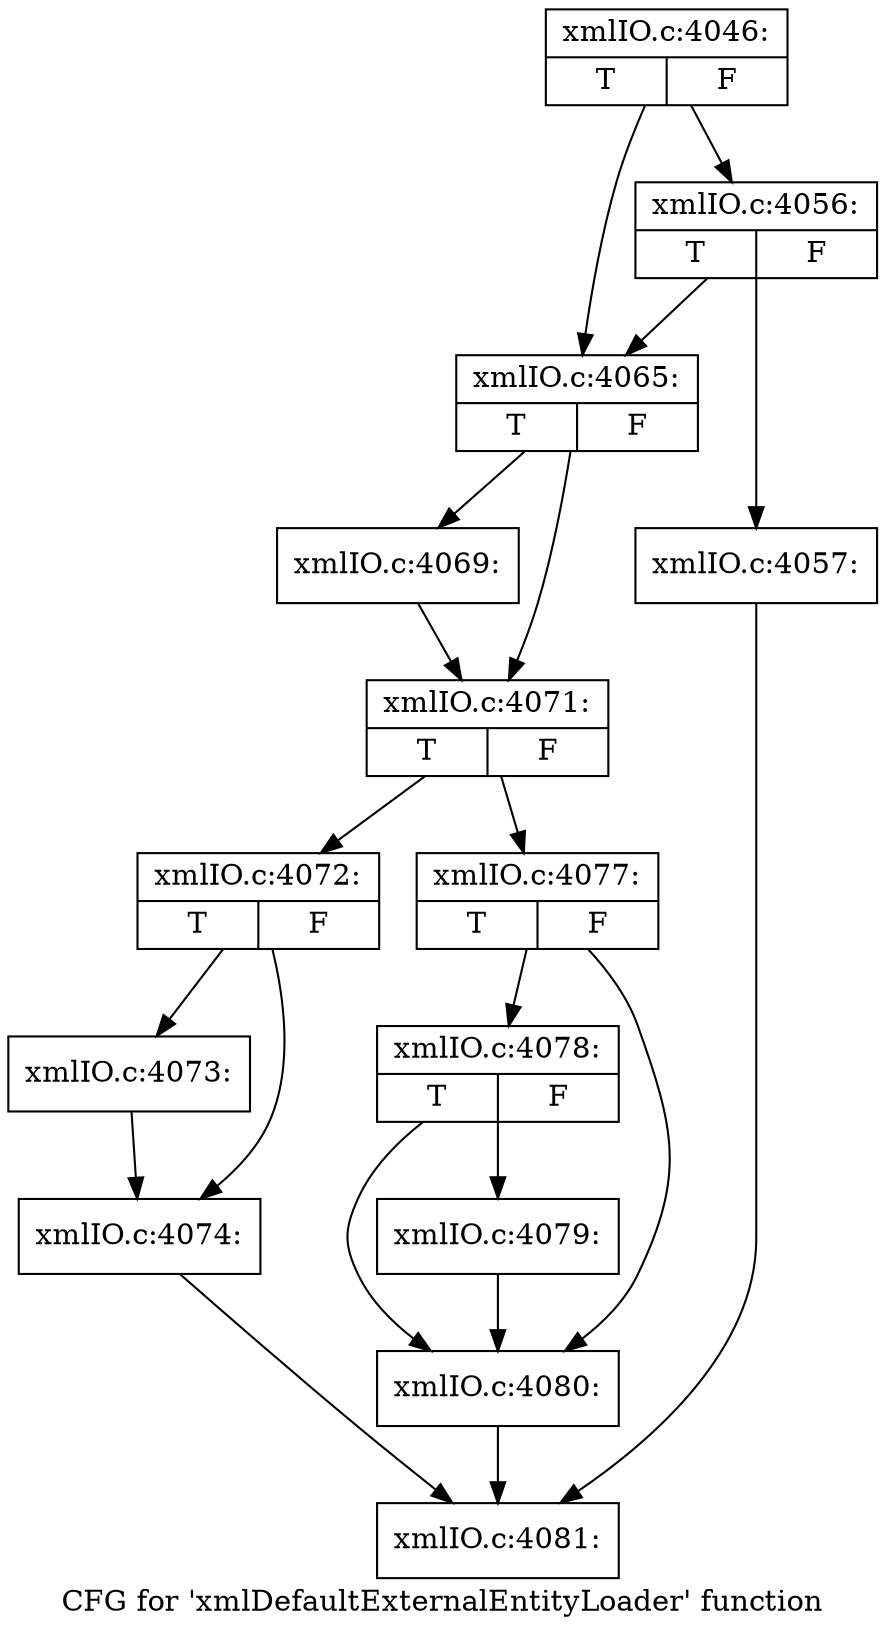 digraph "CFG for 'xmlDefaultExternalEntityLoader' function" {
	label="CFG for 'xmlDefaultExternalEntityLoader' function";

	Node0x5408bf0 [shape=record,label="{xmlIO.c:4046:|{<s0>T|<s1>F}}"];
	Node0x5408bf0 -> Node0x5412d00;
	Node0x5408bf0 -> Node0x5412cb0;
	Node0x5412d00 [shape=record,label="{xmlIO.c:4056:|{<s0>T|<s1>F}}"];
	Node0x5412d00 -> Node0x5412c60;
	Node0x5412d00 -> Node0x5412cb0;
	Node0x5412c60 [shape=record,label="{xmlIO.c:4057:}"];
	Node0x5412c60 -> Node0x5408db0;
	Node0x5412cb0 [shape=record,label="{xmlIO.c:4065:|{<s0>T|<s1>F}}"];
	Node0x5412cb0 -> Node0x5414ee0;
	Node0x5412cb0 -> Node0x5414f30;
	Node0x5414ee0 [shape=record,label="{xmlIO.c:4069:}"];
	Node0x5414ee0 -> Node0x5414f30;
	Node0x5414f30 [shape=record,label="{xmlIO.c:4071:|{<s0>T|<s1>F}}"];
	Node0x5414f30 -> Node0x5415450;
	Node0x5414f30 -> Node0x54154a0;
	Node0x5415450 [shape=record,label="{xmlIO.c:4072:|{<s0>T|<s1>F}}"];
	Node0x5415450 -> Node0x5415860;
	Node0x5415450 -> Node0x54158b0;
	Node0x5415860 [shape=record,label="{xmlIO.c:4073:}"];
	Node0x5415860 -> Node0x54158b0;
	Node0x54158b0 [shape=record,label="{xmlIO.c:4074:}"];
	Node0x54158b0 -> Node0x5408db0;
	Node0x54154a0 [shape=record,label="{xmlIO.c:4077:|{<s0>T|<s1>F}}"];
	Node0x54154a0 -> Node0x5290cd0;
	Node0x54154a0 -> Node0x5290b80;
	Node0x5290cd0 [shape=record,label="{xmlIO.c:4078:|{<s0>T|<s1>F}}"];
	Node0x5290cd0 -> Node0x5290850;
	Node0x5290cd0 -> Node0x5290b80;
	Node0x5290850 [shape=record,label="{xmlIO.c:4079:}"];
	Node0x5290850 -> Node0x5290b80;
	Node0x5290b80 [shape=record,label="{xmlIO.c:4080:}"];
	Node0x5290b80 -> Node0x5408db0;
	Node0x5408db0 [shape=record,label="{xmlIO.c:4081:}"];
}
